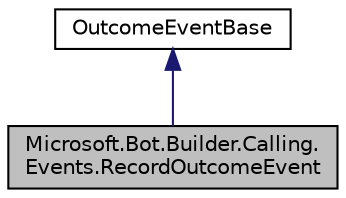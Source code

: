 digraph "Microsoft.Bot.Builder.Calling.Events.RecordOutcomeEvent"
{
  edge [fontname="Helvetica",fontsize="10",labelfontname="Helvetica",labelfontsize="10"];
  node [fontname="Helvetica",fontsize="10",shape=record];
  Node1 [label="Microsoft.Bot.Builder.Calling.\lEvents.RecordOutcomeEvent",height=0.2,width=0.4,color="black", fillcolor="grey75", style="filled", fontcolor="black"];
  Node2 -> Node1 [dir="back",color="midnightblue",fontsize="10",style="solid",fontname="Helvetica"];
  Node2 [label="OutcomeEventBase",height=0.2,width=0.4,color="black", fillcolor="white", style="filled",URL="$d3/d8e/class_microsoft_1_1_bot_1_1_builder_1_1_calling_1_1_events_1_1_outcome_event_base.html"];
}

